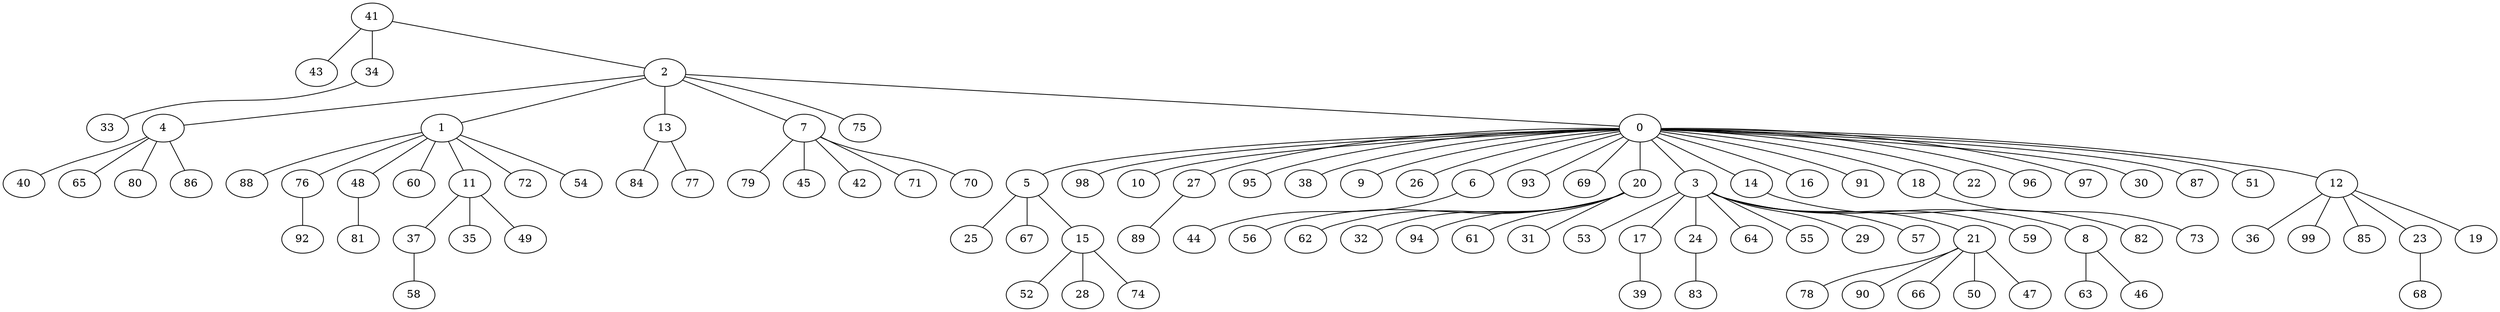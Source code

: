 graph G {
"4";
"5";
"79";
"98";
"10";
"78";
"53";
"37";
"82";
"88";
"1";
"27";
"33";
"56";
"95";
"44";
"25";
"52";
"76";
"90";
"38";
"73";
"62";
"92";
"9";
"13";
"7";
"17";
"48";
"66";
"26";
"81";
"6";
"84";
"40";
"93";
"63";
"32";
"75";
"45";
"69";
"20";
"24";
"3";
"14";
"16";
"0";
"64";
"42";
"55";
"60";
"65";
"35";
"91";
"94";
"29";
"43";
"49";
"77";
"36";
"11";
"18";
"71";
"80";
"99";
"22";
"85";
"50";
"58";
"23";
"57";
"61";
"96";
"86";
"97";
"67";
"30";
"28";
"21";
"68";
"19";
"34";
"2";
"31";
"47";
"89";
"59";
"83";
"46";
"8";
"15";
"70";
"72";
"39";
"41";
"54";
"87";
"74";
"51";
"12";
    "1" -- "60";
    "0" -- "95";
    "0" -- "51";
    "2" -- "75";
    "4" -- "65";
    "0" -- "30";
    "23" -- "68";
    "1" -- "72";
    "3" -- "8";
    "4" -- "40";
    "20" -- "32";
    "8" -- "46";
    "2" -- "0";
    "15" -- "28";
    "1" -- "76";
    "12" -- "19";
    "0" -- "27";
    "2" -- "7";
    "7" -- "70";
    "11" -- "49";
    "14" -- "82";
    "15" -- "52";
    "20" -- "94";
    "3" -- "17";
    "7" -- "71";
    "11" -- "37";
    "0" -- "87";
    "3" -- "55";
    "3" -- "21";
    "21" -- "78";
    "21" -- "50";
    "1" -- "48";
    "7" -- "42";
    "3" -- "29";
    "24" -- "83";
    "0" -- "10";
    "41" -- "34";
    "0" -- "97";
    "21" -- "47";
    "6" -- "44";
    "5" -- "15";
    "0" -- "38";
    "3" -- "57";
    "12" -- "23";
    "11" -- "35";
    "5" -- "67";
    "1" -- "54";
    "0" -- "20";
    "2" -- "13";
    "0" -- "9";
    "41" -- "2";
    "37" -- "58";
    "3" -- "24";
    "20" -- "56";
    "0" -- "93";
    "18" -- "73";
    "21" -- "66";
    "0" -- "16";
    "4" -- "80";
    "0" -- "91";
    "3" -- "53";
    "17" -- "39";
    "0" -- "96";
    "0" -- "26";
    "76" -- "92";
    "12" -- "85";
    "34" -- "33";
    "2" -- "1";
    "13" -- "77";
    "48" -- "81";
    "12" -- "99";
    "1" -- "88";
    "41" -- "43";
    "0" -- "5";
    "0" -- "12";
    "0" -- "3";
    "7" -- "45";
    "0" -- "22";
    "20" -- "31";
    "7" -- "79";
    "0" -- "18";
    "27" -- "89";
    "0" -- "69";
    "5" -- "25";
    "3" -- "59";
    "13" -- "84";
    "2" -- "4";
    "0" -- "6";
    "15" -- "74";
    "20" -- "61";
    "12" -- "36";
    "0" -- "14";
    "3" -- "64";
    "21" -- "90";
    "4" -- "86";
    "1" -- "11";
    "8" -- "63";
    "0" -- "98";
    "20" -- "62";
}
